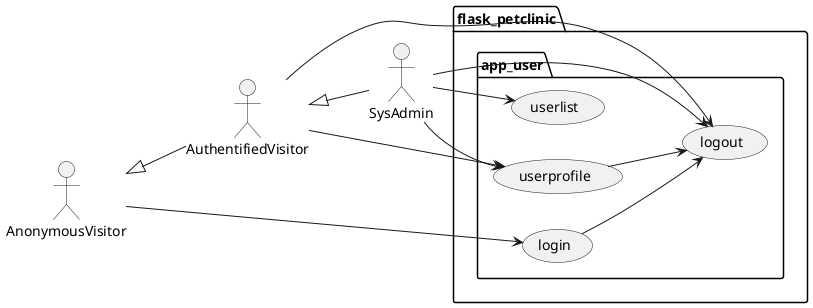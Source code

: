 @startuml
left to right direction

actor AnonymousVisitor as av
actor AuthentifiedVisitor as au
actor SysAdmin as sa

av <|-- au
au <|-- sa

package flask_petclinic {

    package app_user {
        usecase login as uc1000
        usecase logout as uc1001
        usecase userprofile as uc1002
        usecase userlist as uc1003
        uc1000 --> uc1001
        uc1002 --> uc1001

        av --> uc1000
        au --> uc1002
        sa --> uc1002
        sa --> uc1003
        au --> uc1001
        sa --> uc1001
    }

}
@enduml
